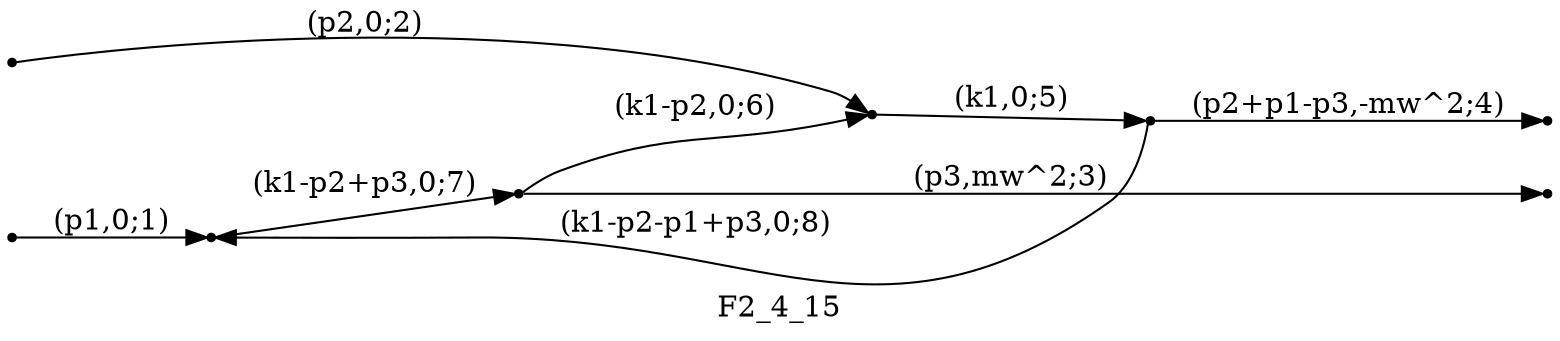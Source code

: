 digraph F2_4_15 {
  label="F2_4_15";
  rankdir="LR";
  subgraph edges {
    -1 -> 4 [label="(p1,0;1)"];
    -2 -> 1 [label="(p2,0;2)"];
    2 -> -3 [label="(p3,mw^2;3)"];
    3 -> -4 [label="(p2+p1-p3,-mw^2;4)"];
    1 -> 3 [label="(k1,0;5)"];
    2 -> 1 [label="(k1-p2,0;6)"];
    4 -> 2 [label="(k1-p2+p3,0;7)"];
    3 -> 4 [label="(k1-p2-p1+p3,0;8)"];
  }
  subgraph incoming { rank="source"; -1; -2; }
  subgraph outgoing { rank="sink"; -3; -4; }
-4 [shape=point];
-3 [shape=point];
-2 [shape=point];
-1 [shape=point];
1 [shape=point];
2 [shape=point];
3 [shape=point];
4 [shape=point];
}

